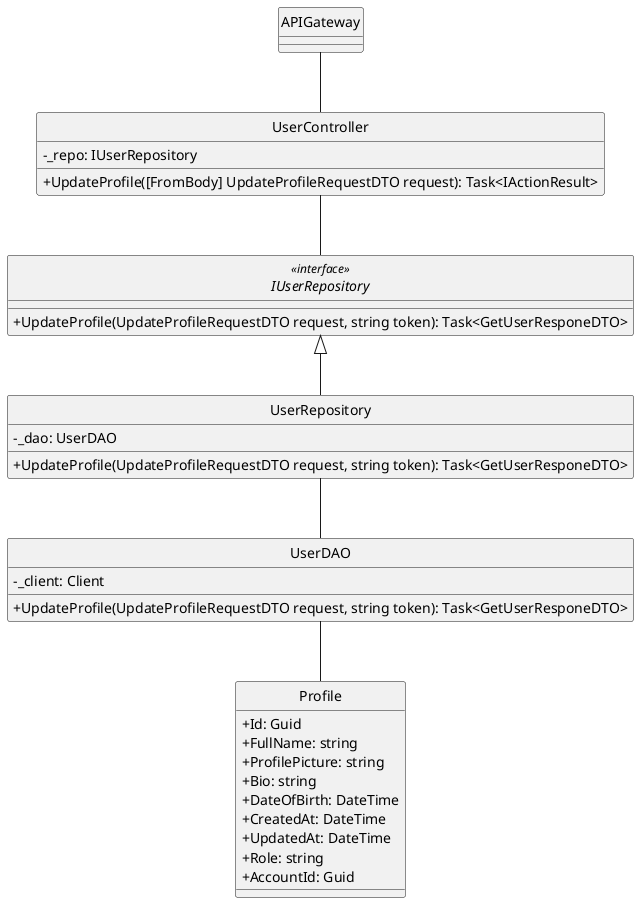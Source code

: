 @startuml getUserById
hide circle
skinparam classAttributeIconSize 0
skinparam linetype ortho

class APIGateway {
}

class UserController{
    - _repo: IUserRepository
    + UpdateProfile([FromBody] UpdateProfileRequestDTO request): Task<IActionResult>
}

interface IUserRepository<<interface>> {
    + UpdateProfile(UpdateProfileRequestDTO request, string token): Task<GetUserResponeDTO>
}

class UserRepository {
    - _dao: UserDAO
    + UpdateProfile(UpdateProfileRequestDTO request, string token): Task<GetUserResponeDTO>
}

class UserDAO {
    - _client: Client
    + UpdateProfile(UpdateProfileRequestDTO request, string token): Task<GetUserResponeDTO>
}

class Profile {
    + Id: Guid
    + FullName: string
    + ProfilePicture: string
    + Bio: string
    + DateOfBirth: DateTime
    + CreatedAt: DateTime
    + UpdatedAt: DateTime
    + Role: string
    + AccountId: Guid
}

APIGateway -- UserController
UserController -- IUserRepository 
IUserRepository <|-- UserRepository
UserRepository -- UserDAO

UserDAO -- Profile

@enduml